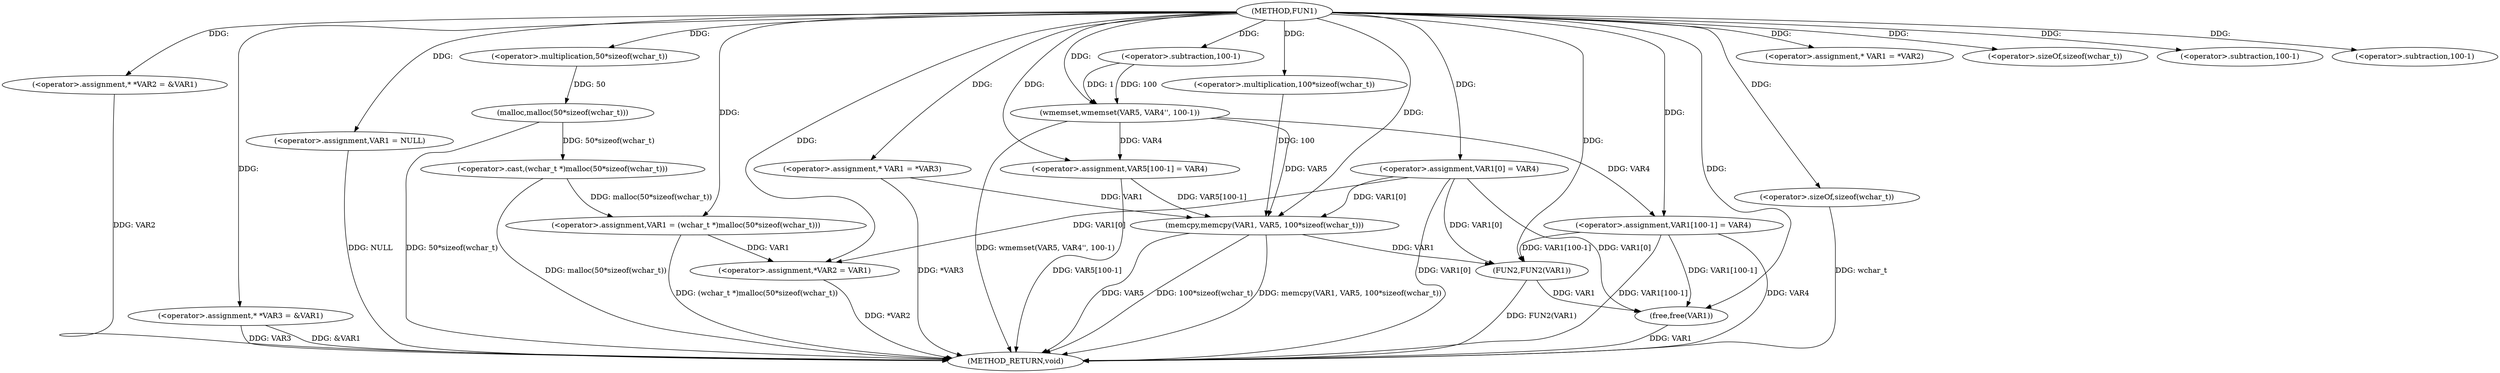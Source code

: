 digraph FUN1 {  
"1000100" [label = "(METHOD,FUN1)" ]
"1000179" [label = "(METHOD_RETURN,void)" ]
"1000104" [label = "(<operator>.assignment,* *VAR2 = &VAR1)" ]
"1000109" [label = "(<operator>.assignment,* *VAR3 = &VAR1)" ]
"1000113" [label = "(<operator>.assignment,VAR1 = NULL)" ]
"1000118" [label = "(<operator>.assignment,* VAR1 = *VAR2)" ]
"1000122" [label = "(<operator>.assignment,VAR1 = (wchar_t *)malloc(50*sizeof(wchar_t)))" ]
"1000124" [label = "(<operator>.cast,(wchar_t *)malloc(50*sizeof(wchar_t)))" ]
"1000126" [label = "(malloc,malloc(50*sizeof(wchar_t)))" ]
"1000127" [label = "(<operator>.multiplication,50*sizeof(wchar_t))" ]
"1000129" [label = "(<operator>.sizeOf,sizeof(wchar_t))" ]
"1000131" [label = "(<operator>.assignment,VAR1[0] = VAR4)" ]
"1000136" [label = "(<operator>.assignment,*VAR2 = VAR1)" ]
"1000142" [label = "(<operator>.assignment,* VAR1 = *VAR3)" ]
"1000148" [label = "(wmemset,wmemset(VAR5, VAR4'', 100-1))" ]
"1000151" [label = "(<operator>.subtraction,100-1)" ]
"1000154" [label = "(<operator>.assignment,VAR5[100-1] = VAR4)" ]
"1000157" [label = "(<operator>.subtraction,100-1)" ]
"1000161" [label = "(memcpy,memcpy(VAR1, VAR5, 100*sizeof(wchar_t)))" ]
"1000164" [label = "(<operator>.multiplication,100*sizeof(wchar_t))" ]
"1000166" [label = "(<operator>.sizeOf,sizeof(wchar_t))" ]
"1000168" [label = "(<operator>.assignment,VAR1[100-1] = VAR4)" ]
"1000171" [label = "(<operator>.subtraction,100-1)" ]
"1000175" [label = "(FUN2,FUN2(VAR1))" ]
"1000177" [label = "(free,free(VAR1))" ]
  "1000177" -> "1000179"  [ label = "DDG: VAR1"] 
  "1000168" -> "1000179"  [ label = "DDG: VAR1[100-1]"] 
  "1000104" -> "1000179"  [ label = "DDG: VAR2"] 
  "1000131" -> "1000179"  [ label = "DDG: VAR1[0]"] 
  "1000113" -> "1000179"  [ label = "DDG: NULL"] 
  "1000148" -> "1000179"  [ label = "DDG: wmemset(VAR5, VAR4'', 100-1)"] 
  "1000126" -> "1000179"  [ label = "DDG: 50*sizeof(wchar_t)"] 
  "1000161" -> "1000179"  [ label = "DDG: VAR5"] 
  "1000161" -> "1000179"  [ label = "DDG: 100*sizeof(wchar_t)"] 
  "1000124" -> "1000179"  [ label = "DDG: malloc(50*sizeof(wchar_t))"] 
  "1000154" -> "1000179"  [ label = "DDG: VAR5[100-1]"] 
  "1000142" -> "1000179"  [ label = "DDG: *VAR3"] 
  "1000166" -> "1000179"  [ label = "DDG: wchar_t"] 
  "1000109" -> "1000179"  [ label = "DDG: VAR3"] 
  "1000109" -> "1000179"  [ label = "DDG: &VAR1"] 
  "1000161" -> "1000179"  [ label = "DDG: memcpy(VAR1, VAR5, 100*sizeof(wchar_t))"] 
  "1000168" -> "1000179"  [ label = "DDG: VAR4"] 
  "1000136" -> "1000179"  [ label = "DDG: *VAR2"] 
  "1000175" -> "1000179"  [ label = "DDG: FUN2(VAR1)"] 
  "1000122" -> "1000179"  [ label = "DDG: (wchar_t *)malloc(50*sizeof(wchar_t))"] 
  "1000100" -> "1000104"  [ label = "DDG: "] 
  "1000100" -> "1000109"  [ label = "DDG: "] 
  "1000100" -> "1000113"  [ label = "DDG: "] 
  "1000100" -> "1000118"  [ label = "DDG: "] 
  "1000124" -> "1000122"  [ label = "DDG: malloc(50*sizeof(wchar_t))"] 
  "1000100" -> "1000122"  [ label = "DDG: "] 
  "1000126" -> "1000124"  [ label = "DDG: 50*sizeof(wchar_t)"] 
  "1000127" -> "1000126"  [ label = "DDG: 50"] 
  "1000100" -> "1000127"  [ label = "DDG: "] 
  "1000100" -> "1000129"  [ label = "DDG: "] 
  "1000100" -> "1000131"  [ label = "DDG: "] 
  "1000122" -> "1000136"  [ label = "DDG: VAR1"] 
  "1000131" -> "1000136"  [ label = "DDG: VAR1[0]"] 
  "1000100" -> "1000136"  [ label = "DDG: "] 
  "1000100" -> "1000142"  [ label = "DDG: "] 
  "1000100" -> "1000148"  [ label = "DDG: "] 
  "1000151" -> "1000148"  [ label = "DDG: 100"] 
  "1000151" -> "1000148"  [ label = "DDG: 1"] 
  "1000100" -> "1000151"  [ label = "DDG: "] 
  "1000148" -> "1000154"  [ label = "DDG: VAR4"] 
  "1000100" -> "1000154"  [ label = "DDG: "] 
  "1000100" -> "1000157"  [ label = "DDG: "] 
  "1000131" -> "1000161"  [ label = "DDG: VAR1[0]"] 
  "1000142" -> "1000161"  [ label = "DDG: VAR1"] 
  "1000100" -> "1000161"  [ label = "DDG: "] 
  "1000154" -> "1000161"  [ label = "DDG: VAR5[100-1]"] 
  "1000148" -> "1000161"  [ label = "DDG: VAR5"] 
  "1000164" -> "1000161"  [ label = "DDG: 100"] 
  "1000100" -> "1000164"  [ label = "DDG: "] 
  "1000100" -> "1000166"  [ label = "DDG: "] 
  "1000100" -> "1000168"  [ label = "DDG: "] 
  "1000148" -> "1000168"  [ label = "DDG: VAR4"] 
  "1000100" -> "1000171"  [ label = "DDG: "] 
  "1000168" -> "1000175"  [ label = "DDG: VAR1[100-1]"] 
  "1000131" -> "1000175"  [ label = "DDG: VAR1[0]"] 
  "1000161" -> "1000175"  [ label = "DDG: VAR1"] 
  "1000100" -> "1000175"  [ label = "DDG: "] 
  "1000168" -> "1000177"  [ label = "DDG: VAR1[100-1]"] 
  "1000131" -> "1000177"  [ label = "DDG: VAR1[0]"] 
  "1000175" -> "1000177"  [ label = "DDG: VAR1"] 
  "1000100" -> "1000177"  [ label = "DDG: "] 
}
